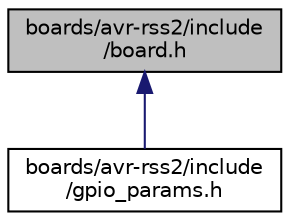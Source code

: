 digraph "boards/avr-rss2/include/board.h"
{
 // LATEX_PDF_SIZE
  edge [fontname="Helvetica",fontsize="10",labelfontname="Helvetica",labelfontsize="10"];
  node [fontname="Helvetica",fontsize="10",shape=record];
  Node1 [label="boards/avr-rss2/include\l/board.h",height=0.2,width=0.4,color="black", fillcolor="grey75", style="filled", fontcolor="black",tooltip="Board definitions for the rss2 256rfr2 board."];
  Node1 -> Node2 [dir="back",color="midnightblue",fontsize="10",style="solid",fontname="Helvetica"];
  Node2 [label="boards/avr-rss2/include\l/gpio_params.h",height=0.2,width=0.4,color="black", fillcolor="white", style="filled",URL="$avr-rss2_2include_2gpio__params_8h.html",tooltip="Configuration of SAUL mapped GPIO pins."];
}
